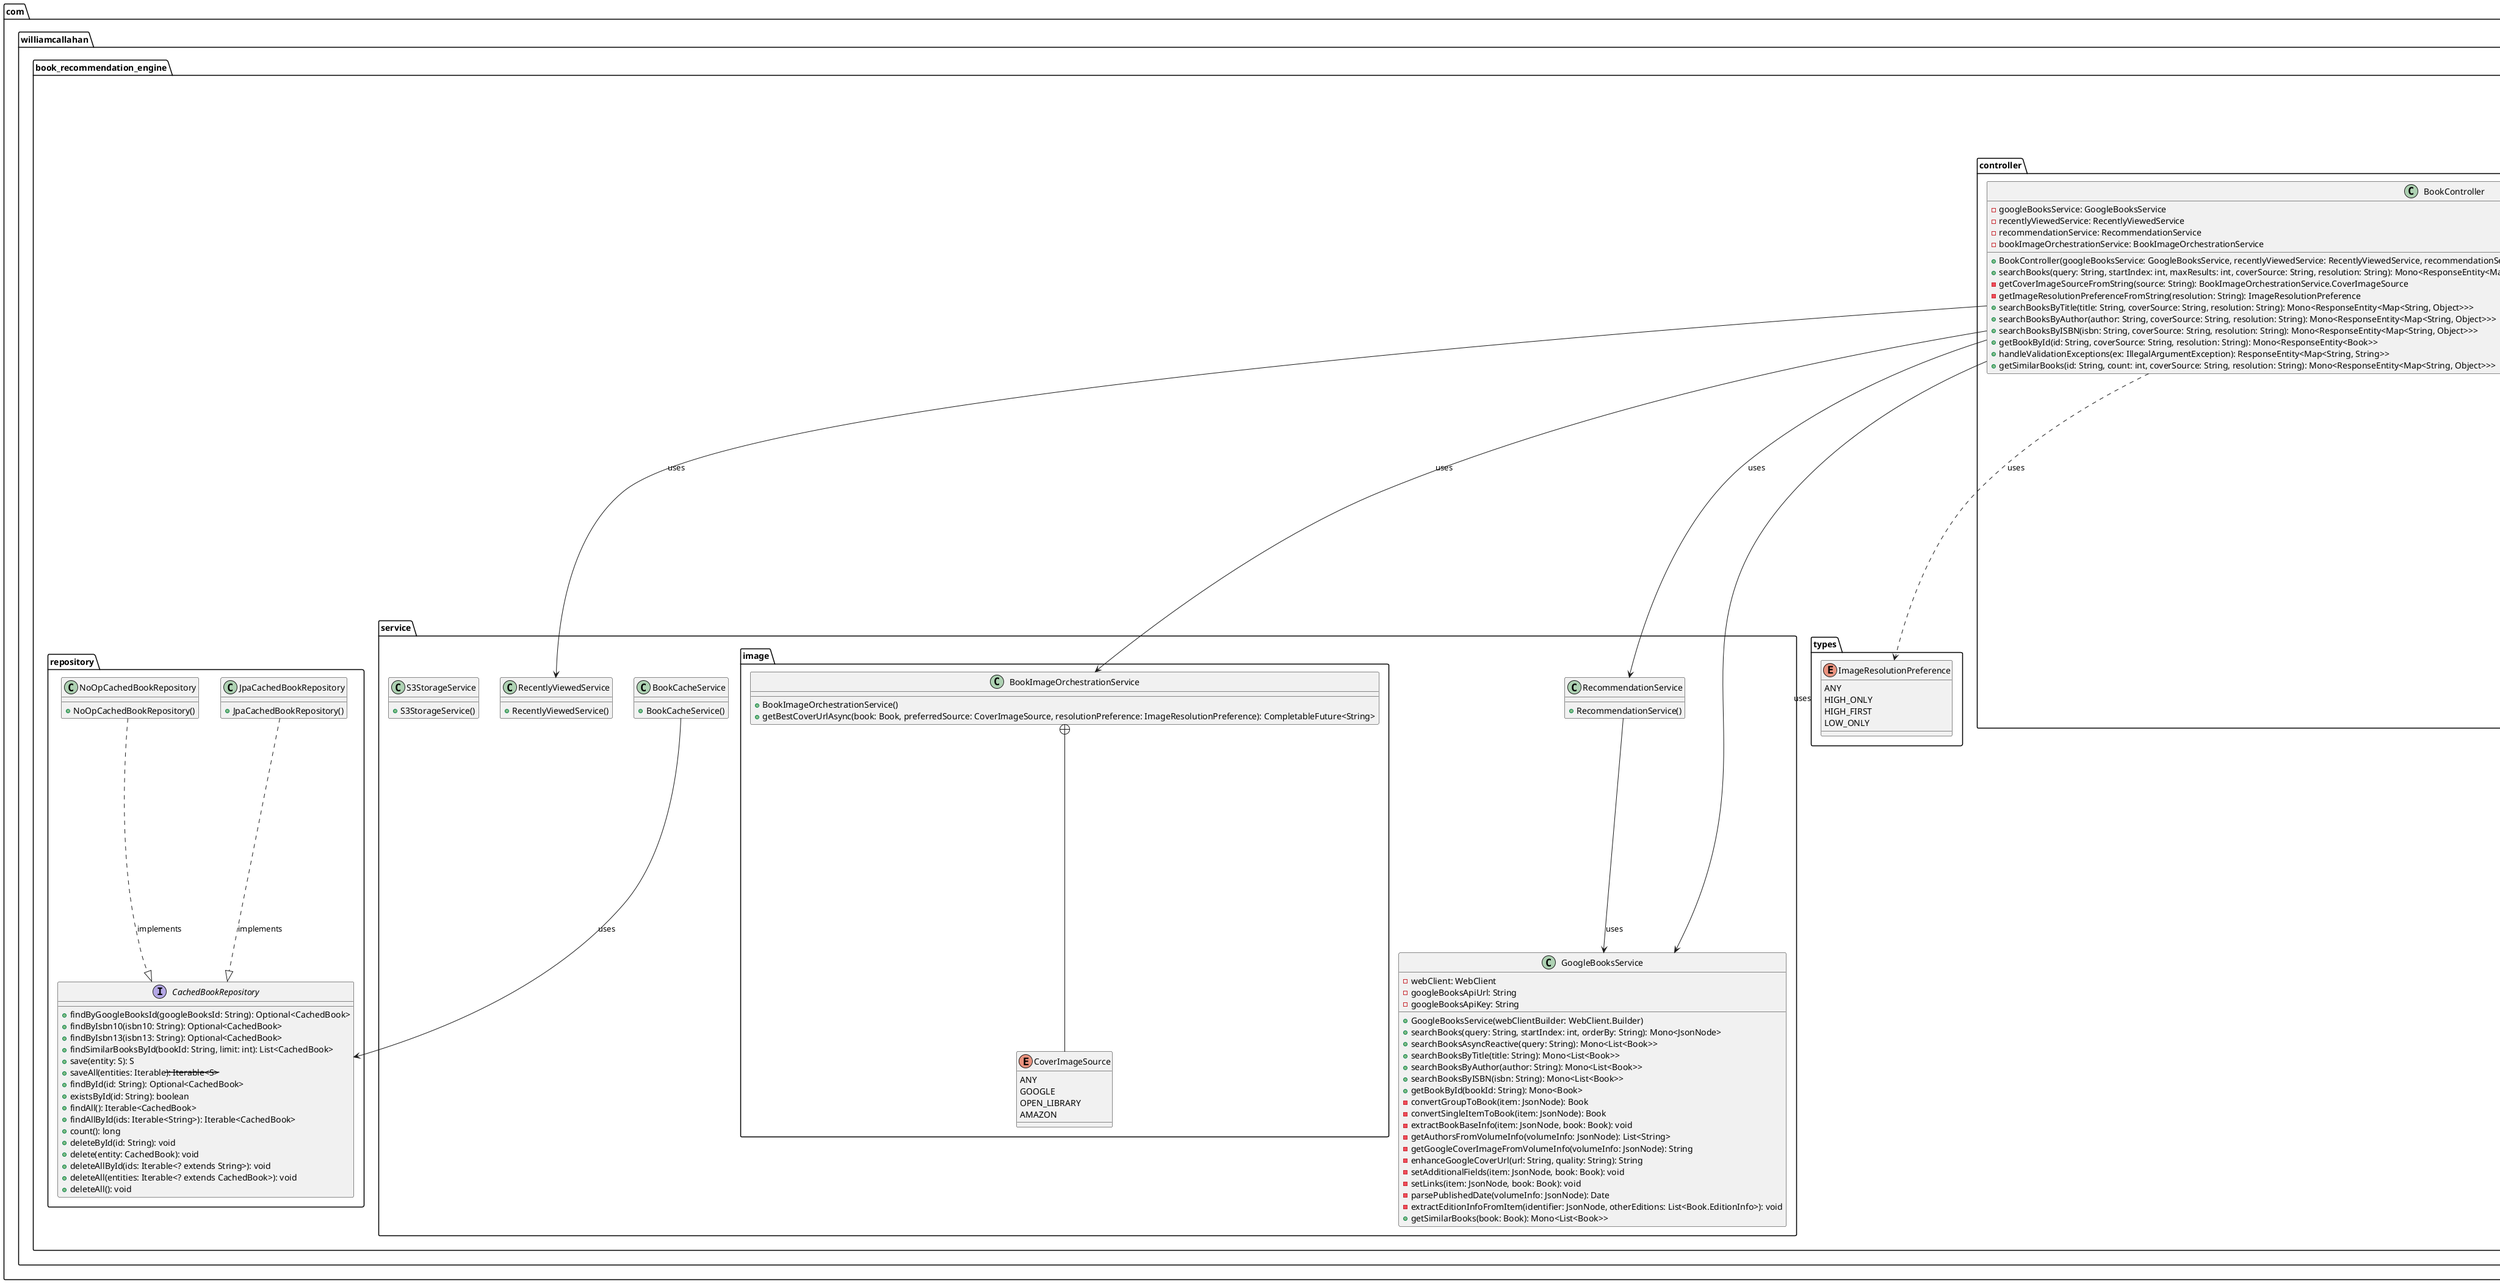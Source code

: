 @startuml Book Recommendation Engine

' Define the package
package "com.williamcallahan.book_recommendation_engine" {
    ' Model classes
    package "model" {
        class Book {
            - id: String
            - title: String
            - authors: List<String>
            - description: String
            - coverImageUrl: String
            - imageUrl: String
            - isbn10: String
            - isbn13: String
            - publishedDate: Date
            - categories: List<String>
            - averageRating: Double
            - ratingsCount: Integer
            - rawRatingsData: String
            - hasRatings: Boolean
            - pageCount: Integer
            - language: String
            - publisher: String
            - infoLink: String
            - previewLink: String
            - purchaseLink: String
            - listPrice: Double
            - currencyCode: String
            - webReaderLink: String
            - coverImageWidth: Integer
            - coverImageHeight: Integer
            - isCoverHighResolution: Boolean
            - otherEditions: List<EditionInfo>
            + Book()
            + Book(id: String, title: String, authors: List<String>, description: String, coverImageUrl: String, imageUrl: String)
            + getters and setters
            + equals(o: Object): boolean
            + hashCode(): int
            + toString(): String
        }

        class "Book.EditionInfo" as EditionInfo {
            - googleBooksId: String
            - type: String
            - identifier: String
            - publishedDate: Date
            - coverImageUrl: String
            + EditionInfo()
            + EditionInfo(googleBooksId: String, type: String, identifier: String, publishedDate: Date, coverImageUrl: String)
            + getters and setters
        }

        class CachedBook {
            - id: String
            - googleBooksId: String
            - title: String
            - authors: List<String>
            - description: String
            - coverImageUrl: String
            - isbn10: String
            - isbn13: String
            - publishedDate: LocalDateTime
            - categories: List<String>
            - averageRating: BigDecimal
            - ratingsCount: Integer
            - pageCount: Integer
            - language: String
            - publisher: String
            - infoLink: String
            - previewLink: String
            - purchaseLink: String
            - embedding: float[]
            - rawData: JsonNode
            - createdAt: LocalDateTime
            - lastAccessed: LocalDateTime
            - accessCount: Integer
            + CachedBook()
            + {static} fromBook(book: Book, rawData: JsonNode, embedding: float[]): CachedBook
            + toBook(): Book
        }
    }

    ' Controller classes
    package "controller" {
        class BookController {
            - googleBooksService: GoogleBooksService
            - recentlyViewedService: RecentlyViewedService
            - recommendationService: RecommendationService
            - bookImageOrchestrationService: BookImageOrchestrationService
            + BookController(googleBooksService: GoogleBooksService, recentlyViewedService: RecentlyViewedService, recommendationService: RecommendationService, bookImageOrchestrationService: BookImageOrchestrationService)
            + searchBooks(query: String, startIndex: int, maxResults: int, coverSource: String, resolution: String): Mono<ResponseEntity<Map<String, Object>>>
            - getCoverImageSourceFromString(source: String): BookImageOrchestrationService.CoverImageSource
            - getImageResolutionPreferenceFromString(resolution: String): ImageResolutionPreference
            + searchBooksByTitle(title: String, coverSource: String, resolution: String): Mono<ResponseEntity<Map<String, Object>>>
            + searchBooksByAuthor(author: String, coverSource: String, resolution: String): Mono<ResponseEntity<Map<String, Object>>>
            + searchBooksByISBN(isbn: String, coverSource: String, resolution: String): Mono<ResponseEntity<Map<String, Object>>>
            + getBookById(id: String, coverSource: String, resolution: String): Mono<ResponseEntity<Book>>
            + handleValidationExceptions(ex: IllegalArgumentException): ResponseEntity<Map<String, String>>
            + getSimilarBooks(id: String, count: int, coverSource: String, resolution: String): Mono<ResponseEntity<Map<String, Object>>>
        }

        class BookCoverController {
            + BookCoverController()
        }

        class BookCoverPreferenceController {
            + BookCoverPreferenceController()
        }

        class ErrorDiagnosticsController {
            + ErrorDiagnosticsController()
        }

        class HomeController {
            + HomeController()
        }

        class ImageResolutionPreferenceController {
            + ImageResolutionPreferenceController()
        }
    }

    ' Repository classes
    package "repository" {
        interface CachedBookRepository {
            + findByGoogleBooksId(googleBooksId: String): Optional<CachedBook>
            + findByIsbn10(isbn10: String): Optional<CachedBook>
            + findByIsbn13(isbn13: String): Optional<CachedBook>
            + findSimilarBooksById(bookId: String, limit: int): List<CachedBook>
            + save(entity: S): S
            + saveAll(entities: Iterable<S>): Iterable<S>
            + findById(id: String): Optional<CachedBook>
            + existsById(id: String): boolean
            + findAll(): Iterable<CachedBook>
            + findAllById(ids: Iterable<String>): Iterable<CachedBook>
            + count(): long
            + deleteById(id: String): void
            + delete(entity: CachedBook): void
            + deleteAllById(ids: Iterable<? extends String>): void
            + deleteAll(entities: Iterable<? extends CachedBook>): void
            + deleteAll(): void
        }

        class JpaCachedBookRepository {
            + JpaCachedBookRepository()
        }

        class NoOpCachedBookRepository {
            + NoOpCachedBookRepository()
        }
    }

    ' Service classes
    package "service" {
        class GoogleBooksService {
            - webClient: WebClient
            - googleBooksApiUrl: String
            - googleBooksApiKey: String
            + GoogleBooksService(webClientBuilder: WebClient.Builder)
            + searchBooks(query: String, startIndex: int, orderBy: String): Mono<JsonNode>
            + searchBooksAsyncReactive(query: String): Mono<List<Book>>
            + searchBooksByTitle(title: String): Mono<List<Book>>
            + searchBooksByAuthor(author: String): Mono<List<Book>>
            + searchBooksByISBN(isbn: String): Mono<List<Book>>
            + getBookById(bookId: String): Mono<Book>
            - convertGroupToBook(item: JsonNode): Book
            - convertSingleItemToBook(item: JsonNode): Book
            - extractBookBaseInfo(item: JsonNode, book: Book): void
            - getAuthorsFromVolumeInfo(volumeInfo: JsonNode): List<String>
            - getGoogleCoverImageFromVolumeInfo(volumeInfo: JsonNode): String
            - enhanceGoogleCoverUrl(url: String, quality: String): String
            - setAdditionalFields(item: JsonNode, book: Book): void
            - setLinks(item: JsonNode, book: Book): void
            - parsePublishedDate(volumeInfo: JsonNode): Date
            - extractEditionInfoFromItem(identifier: JsonNode, otherEditions: List<Book.EditionInfo>): void
            + getSimilarBooks(book: Book): Mono<List<Book>>
        }

        class BookCacheService {
            + BookCacheService()
        }

        class RecentlyViewedService {
            + RecentlyViewedService()
        }

        class RecommendationService {
            + RecommendationService()
        }

        class S3StorageService {
            + S3StorageService()
        }

        package "image" {
            class BookImageOrchestrationService {
                + BookImageOrchestrationService()
                + getBestCoverUrlAsync(book: Book, preferredSource: CoverImageSource, resolutionPreference: ImageResolutionPreference): CompletableFuture<String>
            }

            enum CoverImageSource {
                ANY
                GOOGLE
                OPEN_LIBRARY
                AMAZON
            }
        }
    }

    ' Types
    package "types" {
        enum ImageResolutionPreference {
            ANY
            HIGH_ONLY
            HIGH_FIRST
            LOW_ONLY
        }
    }

    ' Relationships
    Book +-- EditionInfo
    CachedBook ..> Book : converts to/from
    BookController --> GoogleBooksService : uses
    BookController --> RecentlyViewedService : uses
    BookController --> RecommendationService : uses
    BookController --> BookImageOrchestrationService : uses
    BookController ..> ImageResolutionPreference : uses
    JpaCachedBookRepository ..|> CachedBookRepository : implements
    NoOpCachedBookRepository ..|> CachedBookRepository : implements
    BookCacheService --> CachedBookRepository : uses
    RecommendationService --> GoogleBooksService : uses
    BookImageOrchestrationService +-- CoverImageSource
}

@enduml